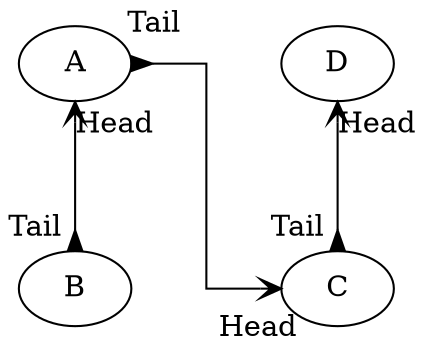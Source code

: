 digraph Test {
    splines = ortho;
    nodesep = 1.0;
    ranksep = 1.0;
    edge [dir = both, arrowhead = vee, arrowtail = inv,
          labelangle = 60, labeldistance = 2.2, headlabel = "Head", taillabel = "Tail"];
    A -> B;
    A -> C;
    D -> C;
}
